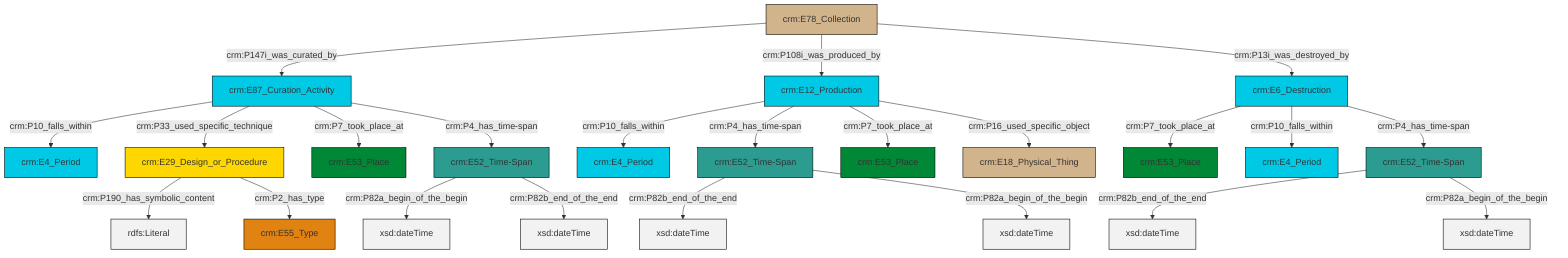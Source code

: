graph TD
classDef Literal fill:#f2f2f2,stroke:#000000;
classDef CRM_Entity fill:#FFFFFF,stroke:#000000;
classDef Temporal_Entity fill:#00C9E6, stroke:#000000;
classDef Type fill:#E18312, stroke:#000000;
classDef Time-Span fill:#2C9C91, stroke:#000000;
classDef Appellation fill:#FFEB7F, stroke:#000000;
classDef Place fill:#008836, stroke:#000000;
classDef Persistent_Item fill:#B266B2, stroke:#000000;
classDef Conceptual_Object fill:#FFD700, stroke:#000000;
classDef Physical_Thing fill:#D2B48C, stroke:#000000;
classDef Actor fill:#f58aad, stroke:#000000;
classDef PC_Classes fill:#4ce600, stroke:#000000;
classDef Multi fill:#cccccc,stroke:#000000;

0["crm:E6_Destruction"]:::Temporal_Entity -->|crm:P7_took_place_at| 1["crm:E53_Place"]:::Place
6["crm:E78_Collection"]:::Physical_Thing -->|crm:P147i_was_curated_by| 7["crm:E87_Curation_Activity"]:::Temporal_Entity
10["crm:E52_Time-Span"]:::Time-Span -->|crm:P82b_end_of_the_end| 11[xsd:dateTime]:::Literal
10["crm:E52_Time-Span"]:::Time-Span -->|crm:P82a_begin_of_the_begin| 12[xsd:dateTime]:::Literal
14["crm:E12_Production"]:::Temporal_Entity -->|crm:P10_falls_within| 8["crm:E4_Period"]:::Temporal_Entity
16["crm:E29_Design_or_Procedure"]:::Conceptual_Object -->|crm:P190_has_symbolic_content| 17[rdfs:Literal]:::Literal
7["crm:E87_Curation_Activity"]:::Temporal_Entity -->|crm:P10_falls_within| 18["crm:E4_Period"]:::Temporal_Entity
7["crm:E87_Curation_Activity"]:::Temporal_Entity -->|crm:P33_used_specific_technique| 16["crm:E29_Design_or_Procedure"]:::Conceptual_Object
19["crm:E52_Time-Span"]:::Time-Span -->|crm:P82b_end_of_the_end| 20[xsd:dateTime]:::Literal
6["crm:E78_Collection"]:::Physical_Thing -->|crm:P108i_was_produced_by| 14["crm:E12_Production"]:::Temporal_Entity
16["crm:E29_Design_or_Procedure"]:::Conceptual_Object -->|crm:P2_has_type| 26["crm:E55_Type"]:::Type
0["crm:E6_Destruction"]:::Temporal_Entity -->|crm:P10_falls_within| 4["crm:E4_Period"]:::Temporal_Entity
14["crm:E12_Production"]:::Temporal_Entity -->|crm:P4_has_time-span| 10["crm:E52_Time-Span"]:::Time-Span
21["crm:E52_Time-Span"]:::Time-Span -->|crm:P82a_begin_of_the_begin| 28[xsd:dateTime]:::Literal
21["crm:E52_Time-Span"]:::Time-Span -->|crm:P82b_end_of_the_end| 30[xsd:dateTime]:::Literal
14["crm:E12_Production"]:::Temporal_Entity -->|crm:P7_took_place_at| 32["crm:E53_Place"]:::Place
7["crm:E87_Curation_Activity"]:::Temporal_Entity -->|crm:P7_took_place_at| 2["crm:E53_Place"]:::Place
7["crm:E87_Curation_Activity"]:::Temporal_Entity -->|crm:P4_has_time-span| 21["crm:E52_Time-Span"]:::Time-Span
6["crm:E78_Collection"]:::Physical_Thing -->|crm:P13i_was_destroyed_by| 0["crm:E6_Destruction"]:::Temporal_Entity
19["crm:E52_Time-Span"]:::Time-Span -->|crm:P82a_begin_of_the_begin| 35[xsd:dateTime]:::Literal
14["crm:E12_Production"]:::Temporal_Entity -->|crm:P16_used_specific_object| 24["crm:E18_Physical_Thing"]:::Physical_Thing
0["crm:E6_Destruction"]:::Temporal_Entity -->|crm:P4_has_time-span| 19["crm:E52_Time-Span"]:::Time-Span